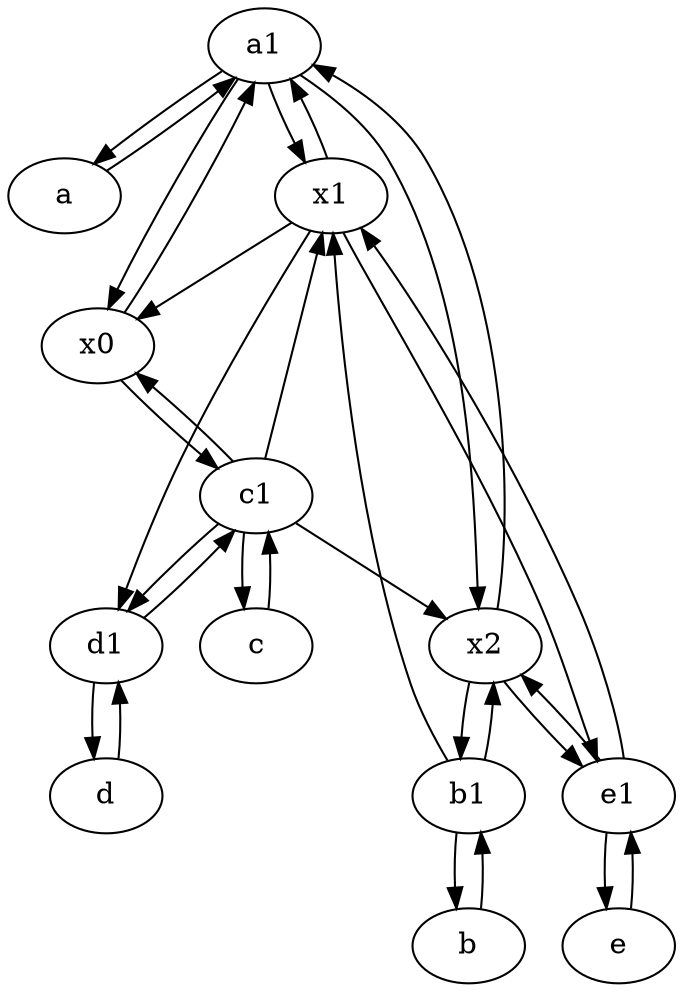 digraph  {
	a1 [pos="40,15!"];
	b1 [pos="45,20!"];
	e [pos="30,50!"];
	b [pos="50,20!"];
	c [pos="20,10!"];
	d [pos="20,30!"];
	a [pos="40,10!"];
	e1 [pos="25,45!"];
	d1 [pos="25,30!"];
	c1 [pos="30,15!"];
	x1;
	x0;
	x2;
	x2 -> b1;
	x2 -> a1;
	c1 -> d1;
	d1 -> c1;
	e1 -> x2;
	x0 -> a1;
	x1 -> e1;
	x1 -> x0;
	c -> c1;
	c1 -> x0;
	e -> e1;
	a1 -> x1;
	b1 -> x1;
	c1 -> x1;
	b1 -> b;
	a -> a1;
	x0 -> c1;
	e1 -> e;
	e1 -> x1;
	d1 -> d;
	b -> b1;
	a1 -> a;
	d -> d1;
	a1 -> x2;
	b1 -> x2;
	x1 -> a1;
	x2 -> e1;
	c1 -> x2;
	c1 -> c;
	x1 -> d1;
	a1 -> x0;

	}